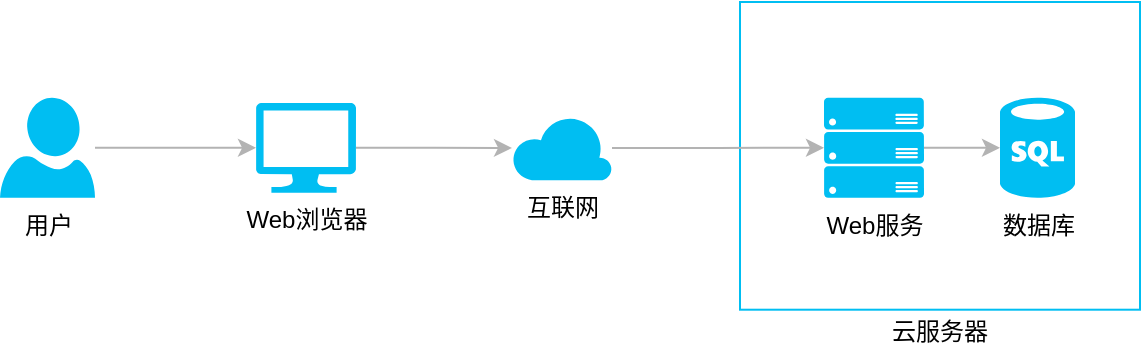 <mxfile version="21.5.1" type="github" pages="2">
  <diagram name="硬件架构" id="IVF-T1vuP3Zt9l8w4tPT">
    <mxGraphModel dx="1821" dy="714" grid="1" gridSize="10" guides="1" tooltips="1" connect="1" arrows="1" fold="1" page="1" pageScale="1" pageWidth="827" pageHeight="1169" math="0" shadow="0">
      <root>
        <mxCell id="0" />
        <mxCell id="1" parent="0" />
        <mxCell id="KhgdXr3l_NWg99dcMsrg-4" value="" style="rounded=0;whiteSpace=wrap;html=1;fillColor=none;strokeColor=#00BEF2;" parent="1" vertex="1">
          <mxGeometry x="498" y="70.0" width="200" height="153.85" as="geometry" />
        </mxCell>
        <mxCell id="KhgdXr3l_NWg99dcMsrg-23" value="" style="edgeStyle=orthogonalEdgeStyle;rounded=0;orthogonalLoop=1;jettySize=auto;html=1;strokeColor=#B3B3B3;" parent="1" source="KhgdXr3l_NWg99dcMsrg-6" target="KhgdXr3l_NWg99dcMsrg-7" edge="1">
          <mxGeometry relative="1" as="geometry" />
        </mxCell>
        <mxCell id="KhgdXr3l_NWg99dcMsrg-6" value="Web服务" style="verticalLabelPosition=bottom;html=1;verticalAlign=top;align=center;strokeColor=none;fillColor=#00BEF2;shape=mxgraph.azure.server_rack;" parent="1" vertex="1">
          <mxGeometry x="540" y="117.925" width="50" height="50" as="geometry" />
        </mxCell>
        <mxCell id="KhgdXr3l_NWg99dcMsrg-7" value="数据库" style="verticalLabelPosition=bottom;html=1;verticalAlign=top;align=center;strokeColor=none;fillColor=#00BEF2;shape=mxgraph.azure.sql_database;" parent="1" vertex="1">
          <mxGeometry x="628" y="117.925" width="37.5" height="50" as="geometry" />
        </mxCell>
        <mxCell id="KhgdXr3l_NWg99dcMsrg-20" value="" style="edgeStyle=orthogonalEdgeStyle;rounded=0;orthogonalLoop=1;jettySize=auto;html=1;strokeColor=#B3B3B3;" parent="1" source="KhgdXr3l_NWg99dcMsrg-10" target="KhgdXr3l_NWg99dcMsrg-11" edge="1">
          <mxGeometry relative="1" as="geometry" />
        </mxCell>
        <mxCell id="KhgdXr3l_NWg99dcMsrg-10" value="用户" style="verticalLabelPosition=bottom;html=1;verticalAlign=top;align=center;strokeColor=none;fillColor=#00BEF2;shape=mxgraph.azure.user;" parent="1" vertex="1">
          <mxGeometry x="128" y="117.925" width="47.5" height="50" as="geometry" />
        </mxCell>
        <mxCell id="KhgdXr3l_NWg99dcMsrg-21" value="" style="edgeStyle=orthogonalEdgeStyle;rounded=0;orthogonalLoop=1;jettySize=auto;html=1;strokeColor=#B3B3B3;" parent="1" source="KhgdXr3l_NWg99dcMsrg-11" target="KhgdXr3l_NWg99dcMsrg-12" edge="1">
          <mxGeometry relative="1" as="geometry" />
        </mxCell>
        <mxCell id="KhgdXr3l_NWg99dcMsrg-11" value="Web浏览器" style="verticalLabelPosition=bottom;html=1;verticalAlign=top;align=center;strokeColor=none;fillColor=#00BEF2;shape=mxgraph.azure.computer;pointerEvents=1;" parent="1" vertex="1">
          <mxGeometry x="256" y="120.425" width="50" height="45" as="geometry" />
        </mxCell>
        <mxCell id="KhgdXr3l_NWg99dcMsrg-22" value="" style="edgeStyle=orthogonalEdgeStyle;rounded=0;orthogonalLoop=1;jettySize=auto;html=1;strokeColor=#B3B3B3;" parent="1" source="KhgdXr3l_NWg99dcMsrg-12" target="KhgdXr3l_NWg99dcMsrg-6" edge="1">
          <mxGeometry relative="1" as="geometry" />
        </mxCell>
        <mxCell id="KhgdXr3l_NWg99dcMsrg-12" value="互联网" style="verticalLabelPosition=bottom;html=1;verticalAlign=top;align=center;strokeColor=none;fillColor=#00BEF2;shape=mxgraph.azure.cloud;" parent="1" vertex="1">
          <mxGeometry x="384" y="126.675" width="50" height="32.5" as="geometry" />
        </mxCell>
        <mxCell id="KhgdXr3l_NWg99dcMsrg-25" value="云服务器" style="text;strokeColor=none;align=center;fillColor=none;html=1;verticalAlign=middle;whiteSpace=wrap;rounded=0;" parent="1" vertex="1">
          <mxGeometry x="568" y="220" width="60" height="30" as="geometry" />
        </mxCell>
      </root>
    </mxGraphModel>
  </diagram>
  <diagram id="lSfRLhRaKO-2ca9rAe7P" name="第 2 页">
    <mxGraphModel dx="2641" dy="1035" grid="1" gridSize="10" guides="1" tooltips="1" connect="1" arrows="1" fold="1" page="1" pageScale="1" pageWidth="827" pageHeight="1169" math="0" shadow="0">
      <root>
        <mxCell id="0" />
        <mxCell id="1" parent="0" />
      </root>
    </mxGraphModel>
  </diagram>
</mxfile>
